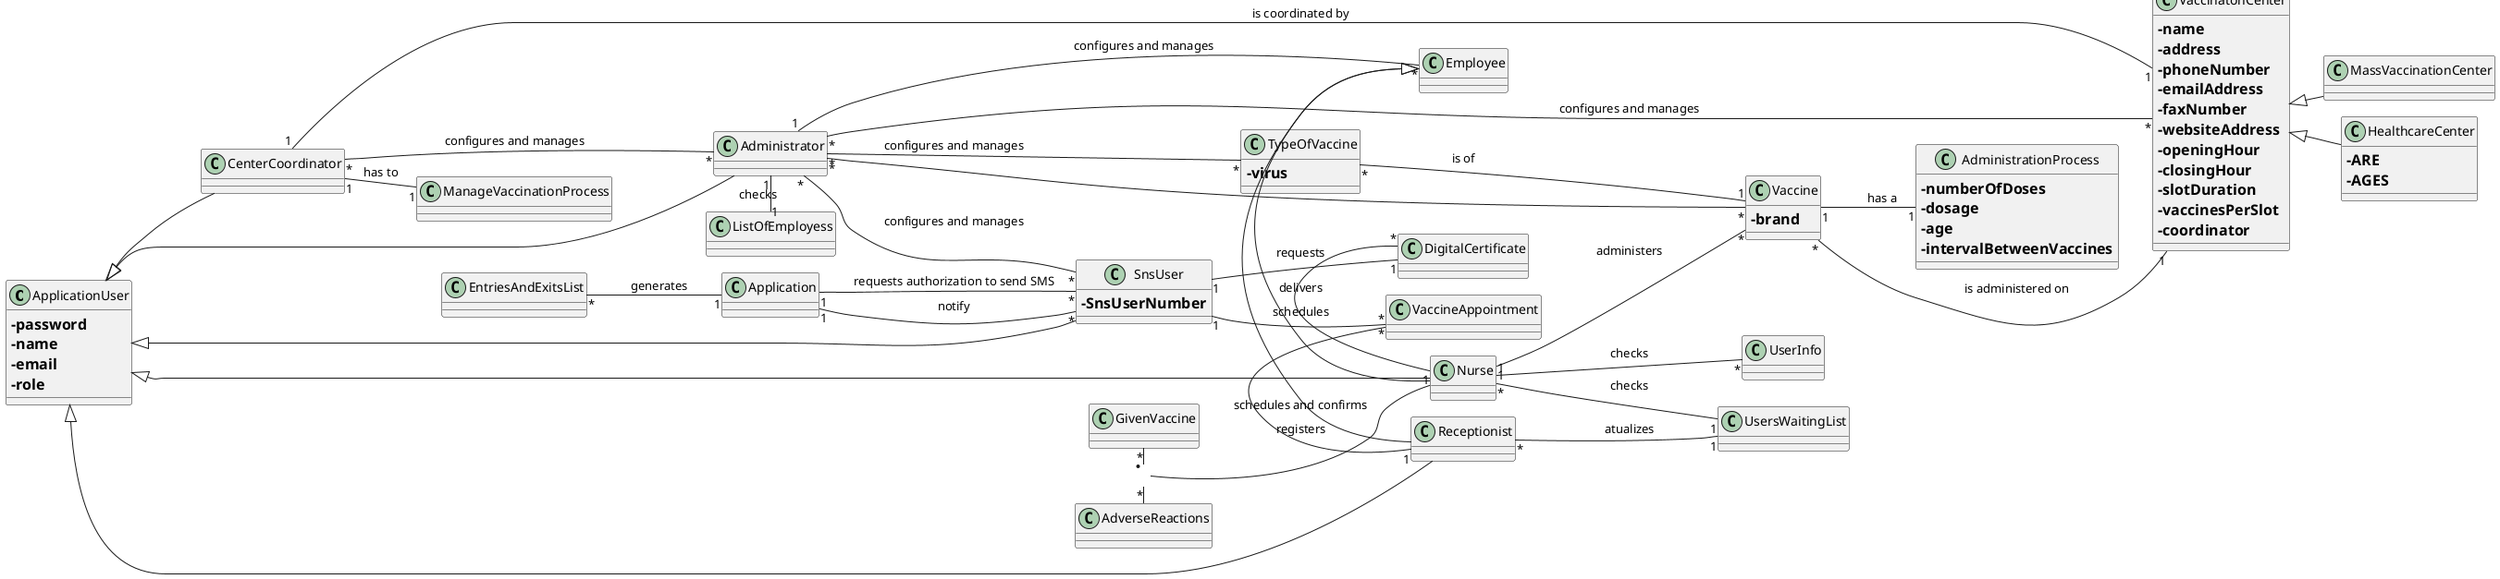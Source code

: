 @startuml
'https://plantuml.com/class-diagram
!pragma layout smetana

left to right direction

class ApplicationUser {
==-password
==-name
==-email
==-role
}

class Administrator

class SnsUser {
==-SnsUserNumber
}

ApplicationUser <|--- SnsUser
ApplicationUser <|-- Nurse
ApplicationUser <|-left- Receptionist
ApplicationUser <|- Administrator
ApplicationUser <|--- CenterCoordinator


class Receptionist

class Nurse

class CenterCoordinator

class Employee

class ListOfEmployess

Administrator "*" -- "*" SnsUser : configures and manages  >
Administrator "*" -- "*" VaccinatonCenter : configures and manages >
Administrator "*" -up-- "*" CenterCoordinator : configures and manages >
Administrator "*" -- "*" TypeOfVaccine : configures and manages >
Administrator "*" -- "*" Vaccine
Administrator "1" -- "*" Employee : configures and manages >
Administrator "1" - "1" ListOfEmployess : checks >

Employee <|- Nurse
Employee <|- Receptionist

'Receptionist "1" - "*" SnsUser : creates >


class VaccinatonCenter {
==-name
==-address
==-phoneNumber
==-emailAddress
==-faxNumber
==-websiteAddress
==-openingHour
==-closingHour
==-slotDuration
==-vaccinesPerSlot
==-coordinator
 }

class MassVaccinationCenter extends VaccinatonCenter {

}

class HealthcareCenter extends VaccinatonCenter {
==-ARE
==-AGES
}

class Vaccine {
==-brand
}

class AdministrationProcess {
==-numberOfDoses
==-dosage
== -age
==-intervalBetweenVaccines
}

class TypeOfVaccine {
==-virus
}


Vaccine "1" -- "1" AdministrationProcess : has a >
TypeOfVaccine "*" -- "1" Vaccine :is of <
Vaccine "*" --- "1" VaccinatonCenter : is administered on >

class DigitalCertificate

Nurse "1" -left "*" DigitalCertificate : delivers >
SnsUser "1" -- "1" DigitalCertificate : requests >

class VaccineAppointment

SnsUser "1" -- "*" VaccineAppointment : schedules >
Receptionist "1" - "*" VaccineAppointment : schedules and confirms >


class UsersWaitingList
class UserInfo

Receptionist "*" - "1" UsersWaitingList : atualizes >
Nurse "*" -- "1" UsersWaitingList : checks >
Nurse "1" -- "*" Vaccine : administers >
Nurse "1" --  "*" UserInfo : checks >

class GivenVaccine
class AdverseReactions

GivenVaccine "*" - "*" AdverseReactions
(GivenVaccine, AdverseReactions) - Nurse : registers


class ManageVaccinationProcess

CenterCoordinator "1" -- "1" ManageVaccinationProcess : has to >
CenterCoordinator "1" -- "1" VaccinatonCenter : is coordinated by <

class Application
class EntriesAndExitsList

Application "1" -- "*" SnsUser : requests authorization to send SMS >
Application "1" -- "*" SnsUser : notify >
Application "1" -up- "*" EntriesAndExitsList : generates >
@enduml